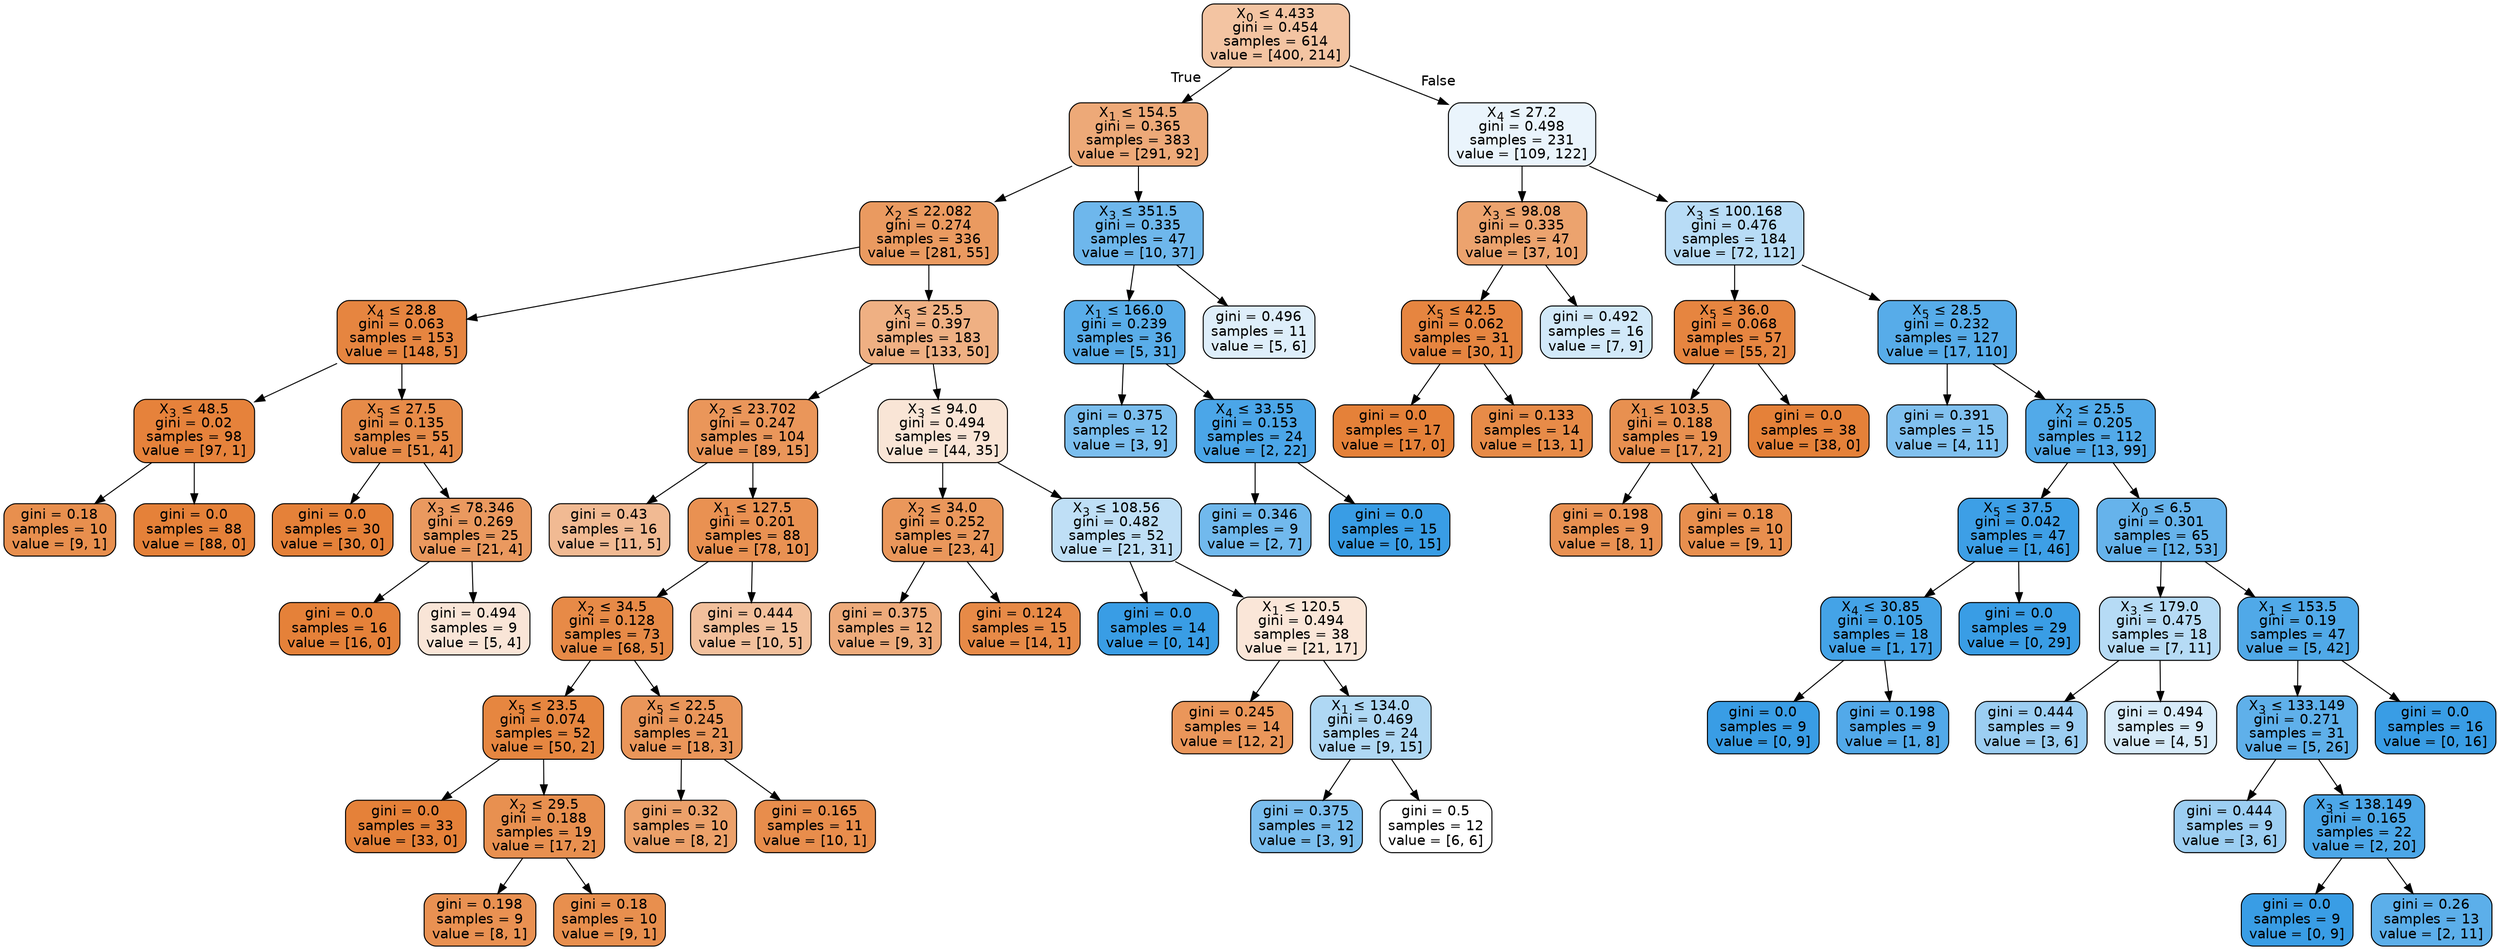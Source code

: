 digraph Tree {
node [shape=box, style="filled, rounded", color="black", fontname=helvetica] ;
edge [fontname=helvetica] ;
0 [label=<X<SUB>0</SUB> &le; 4.433<br/>gini = 0.454<br/>samples = 614<br/>value = [400, 214]>, fillcolor="#e5813977"] ;
1 [label=<X<SUB>1</SUB> &le; 154.5<br/>gini = 0.365<br/>samples = 383<br/>value = [291, 92]>, fillcolor="#e58139ae"] ;
0 -> 1 [labeldistance=2.5, labelangle=45, headlabel="True"] ;
2 [label=<X<SUB>2</SUB> &le; 22.082<br/>gini = 0.274<br/>samples = 336<br/>value = [281, 55]>, fillcolor="#e58139cd"] ;
1 -> 2 ;
3 [label=<X<SUB>4</SUB> &le; 28.8<br/>gini = 0.063<br/>samples = 153<br/>value = [148, 5]>, fillcolor="#e58139f6"] ;
2 -> 3 ;
4 [label=<X<SUB>3</SUB> &le; 48.5<br/>gini = 0.02<br/>samples = 98<br/>value = [97, 1]>, fillcolor="#e58139fc"] ;
3 -> 4 ;
5 [label=<gini = 0.18<br/>samples = 10<br/>value = [9, 1]>, fillcolor="#e58139e3"] ;
4 -> 5 ;
6 [label=<gini = 0.0<br/>samples = 88<br/>value = [88, 0]>, fillcolor="#e58139ff"] ;
4 -> 6 ;
7 [label=<X<SUB>5</SUB> &le; 27.5<br/>gini = 0.135<br/>samples = 55<br/>value = [51, 4]>, fillcolor="#e58139eb"] ;
3 -> 7 ;
8 [label=<gini = 0.0<br/>samples = 30<br/>value = [30, 0]>, fillcolor="#e58139ff"] ;
7 -> 8 ;
9 [label=<X<SUB>3</SUB> &le; 78.346<br/>gini = 0.269<br/>samples = 25<br/>value = [21, 4]>, fillcolor="#e58139ce"] ;
7 -> 9 ;
10 [label=<gini = 0.0<br/>samples = 16<br/>value = [16, 0]>, fillcolor="#e58139ff"] ;
9 -> 10 ;
11 [label=<gini = 0.494<br/>samples = 9<br/>value = [5, 4]>, fillcolor="#e5813933"] ;
9 -> 11 ;
12 [label=<X<SUB>5</SUB> &le; 25.5<br/>gini = 0.397<br/>samples = 183<br/>value = [133, 50]>, fillcolor="#e581399f"] ;
2 -> 12 ;
13 [label=<X<SUB>2</SUB> &le; 23.702<br/>gini = 0.247<br/>samples = 104<br/>value = [89, 15]>, fillcolor="#e58139d4"] ;
12 -> 13 ;
14 [label=<gini = 0.43<br/>samples = 16<br/>value = [11, 5]>, fillcolor="#e581398b"] ;
13 -> 14 ;
15 [label=<X<SUB>1</SUB> &le; 127.5<br/>gini = 0.201<br/>samples = 88<br/>value = [78, 10]>, fillcolor="#e58139de"] ;
13 -> 15 ;
16 [label=<X<SUB>2</SUB> &le; 34.5<br/>gini = 0.128<br/>samples = 73<br/>value = [68, 5]>, fillcolor="#e58139ec"] ;
15 -> 16 ;
17 [label=<X<SUB>5</SUB> &le; 23.5<br/>gini = 0.074<br/>samples = 52<br/>value = [50, 2]>, fillcolor="#e58139f5"] ;
16 -> 17 ;
18 [label=<gini = 0.0<br/>samples = 33<br/>value = [33, 0]>, fillcolor="#e58139ff"] ;
17 -> 18 ;
19 [label=<X<SUB>2</SUB> &le; 29.5<br/>gini = 0.188<br/>samples = 19<br/>value = [17, 2]>, fillcolor="#e58139e1"] ;
17 -> 19 ;
20 [label=<gini = 0.198<br/>samples = 9<br/>value = [8, 1]>, fillcolor="#e58139df"] ;
19 -> 20 ;
21 [label=<gini = 0.18<br/>samples = 10<br/>value = [9, 1]>, fillcolor="#e58139e3"] ;
19 -> 21 ;
22 [label=<X<SUB>5</SUB> &le; 22.5<br/>gini = 0.245<br/>samples = 21<br/>value = [18, 3]>, fillcolor="#e58139d4"] ;
16 -> 22 ;
23 [label=<gini = 0.32<br/>samples = 10<br/>value = [8, 2]>, fillcolor="#e58139bf"] ;
22 -> 23 ;
24 [label=<gini = 0.165<br/>samples = 11<br/>value = [10, 1]>, fillcolor="#e58139e6"] ;
22 -> 24 ;
25 [label=<gini = 0.444<br/>samples = 15<br/>value = [10, 5]>, fillcolor="#e581397f"] ;
15 -> 25 ;
26 [label=<X<SUB>3</SUB> &le; 94.0<br/>gini = 0.494<br/>samples = 79<br/>value = [44, 35]>, fillcolor="#e5813934"] ;
12 -> 26 ;
27 [label=<X<SUB>2</SUB> &le; 34.0<br/>gini = 0.252<br/>samples = 27<br/>value = [23, 4]>, fillcolor="#e58139d3"] ;
26 -> 27 ;
28 [label=<gini = 0.375<br/>samples = 12<br/>value = [9, 3]>, fillcolor="#e58139aa"] ;
27 -> 28 ;
29 [label=<gini = 0.124<br/>samples = 15<br/>value = [14, 1]>, fillcolor="#e58139ed"] ;
27 -> 29 ;
30 [label=<X<SUB>3</SUB> &le; 108.56<br/>gini = 0.482<br/>samples = 52<br/>value = [21, 31]>, fillcolor="#399de552"] ;
26 -> 30 ;
31 [label=<gini = 0.0<br/>samples = 14<br/>value = [0, 14]>, fillcolor="#399de5ff"] ;
30 -> 31 ;
32 [label=<X<SUB>1</SUB> &le; 120.5<br/>gini = 0.494<br/>samples = 38<br/>value = [21, 17]>, fillcolor="#e5813931"] ;
30 -> 32 ;
33 [label=<gini = 0.245<br/>samples = 14<br/>value = [12, 2]>, fillcolor="#e58139d4"] ;
32 -> 33 ;
34 [label=<X<SUB>1</SUB> &le; 134.0<br/>gini = 0.469<br/>samples = 24<br/>value = [9, 15]>, fillcolor="#399de566"] ;
32 -> 34 ;
35 [label=<gini = 0.375<br/>samples = 12<br/>value = [3, 9]>, fillcolor="#399de5aa"] ;
34 -> 35 ;
36 [label=<gini = 0.5<br/>samples = 12<br/>value = [6, 6]>, fillcolor="#e5813900"] ;
34 -> 36 ;
37 [label=<X<SUB>3</SUB> &le; 351.5<br/>gini = 0.335<br/>samples = 47<br/>value = [10, 37]>, fillcolor="#399de5ba"] ;
1 -> 37 ;
38 [label=<X<SUB>1</SUB> &le; 166.0<br/>gini = 0.239<br/>samples = 36<br/>value = [5, 31]>, fillcolor="#399de5d6"] ;
37 -> 38 ;
39 [label=<gini = 0.375<br/>samples = 12<br/>value = [3, 9]>, fillcolor="#399de5aa"] ;
38 -> 39 ;
40 [label=<X<SUB>4</SUB> &le; 33.55<br/>gini = 0.153<br/>samples = 24<br/>value = [2, 22]>, fillcolor="#399de5e8"] ;
38 -> 40 ;
41 [label=<gini = 0.346<br/>samples = 9<br/>value = [2, 7]>, fillcolor="#399de5b6"] ;
40 -> 41 ;
42 [label=<gini = 0.0<br/>samples = 15<br/>value = [0, 15]>, fillcolor="#399de5ff"] ;
40 -> 42 ;
43 [label=<gini = 0.496<br/>samples = 11<br/>value = [5, 6]>, fillcolor="#399de52a"] ;
37 -> 43 ;
44 [label=<X<SUB>4</SUB> &le; 27.2<br/>gini = 0.498<br/>samples = 231<br/>value = [109, 122]>, fillcolor="#399de51b"] ;
0 -> 44 [labeldistance=2.5, labelangle=-45, headlabel="False"] ;
45 [label=<X<SUB>3</SUB> &le; 98.08<br/>gini = 0.335<br/>samples = 47<br/>value = [37, 10]>, fillcolor="#e58139ba"] ;
44 -> 45 ;
46 [label=<X<SUB>5</SUB> &le; 42.5<br/>gini = 0.062<br/>samples = 31<br/>value = [30, 1]>, fillcolor="#e58139f6"] ;
45 -> 46 ;
47 [label=<gini = 0.0<br/>samples = 17<br/>value = [17, 0]>, fillcolor="#e58139ff"] ;
46 -> 47 ;
48 [label=<gini = 0.133<br/>samples = 14<br/>value = [13, 1]>, fillcolor="#e58139eb"] ;
46 -> 48 ;
49 [label=<gini = 0.492<br/>samples = 16<br/>value = [7, 9]>, fillcolor="#399de539"] ;
45 -> 49 ;
50 [label=<X<SUB>3</SUB> &le; 100.168<br/>gini = 0.476<br/>samples = 184<br/>value = [72, 112]>, fillcolor="#399de55b"] ;
44 -> 50 ;
51 [label=<X<SUB>5</SUB> &le; 36.0<br/>gini = 0.068<br/>samples = 57<br/>value = [55, 2]>, fillcolor="#e58139f6"] ;
50 -> 51 ;
52 [label=<X<SUB>1</SUB> &le; 103.5<br/>gini = 0.188<br/>samples = 19<br/>value = [17, 2]>, fillcolor="#e58139e1"] ;
51 -> 52 ;
53 [label=<gini = 0.198<br/>samples = 9<br/>value = [8, 1]>, fillcolor="#e58139df"] ;
52 -> 53 ;
54 [label=<gini = 0.18<br/>samples = 10<br/>value = [9, 1]>, fillcolor="#e58139e3"] ;
52 -> 54 ;
55 [label=<gini = 0.0<br/>samples = 38<br/>value = [38, 0]>, fillcolor="#e58139ff"] ;
51 -> 55 ;
56 [label=<X<SUB>5</SUB> &le; 28.5<br/>gini = 0.232<br/>samples = 127<br/>value = [17, 110]>, fillcolor="#399de5d8"] ;
50 -> 56 ;
57 [label=<gini = 0.391<br/>samples = 15<br/>value = [4, 11]>, fillcolor="#399de5a2"] ;
56 -> 57 ;
58 [label=<X<SUB>2</SUB> &le; 25.5<br/>gini = 0.205<br/>samples = 112<br/>value = [13, 99]>, fillcolor="#399de5de"] ;
56 -> 58 ;
59 [label=<X<SUB>5</SUB> &le; 37.5<br/>gini = 0.042<br/>samples = 47<br/>value = [1, 46]>, fillcolor="#399de5f9"] ;
58 -> 59 ;
60 [label=<X<SUB>4</SUB> &le; 30.85<br/>gini = 0.105<br/>samples = 18<br/>value = [1, 17]>, fillcolor="#399de5f0"] ;
59 -> 60 ;
61 [label=<gini = 0.0<br/>samples = 9<br/>value = [0, 9]>, fillcolor="#399de5ff"] ;
60 -> 61 ;
62 [label=<gini = 0.198<br/>samples = 9<br/>value = [1, 8]>, fillcolor="#399de5df"] ;
60 -> 62 ;
63 [label=<gini = 0.0<br/>samples = 29<br/>value = [0, 29]>, fillcolor="#399de5ff"] ;
59 -> 63 ;
64 [label=<X<SUB>0</SUB> &le; 6.5<br/>gini = 0.301<br/>samples = 65<br/>value = [12, 53]>, fillcolor="#399de5c5"] ;
58 -> 64 ;
65 [label=<X<SUB>3</SUB> &le; 179.0<br/>gini = 0.475<br/>samples = 18<br/>value = [7, 11]>, fillcolor="#399de55d"] ;
64 -> 65 ;
66 [label=<gini = 0.444<br/>samples = 9<br/>value = [3, 6]>, fillcolor="#399de57f"] ;
65 -> 66 ;
67 [label=<gini = 0.494<br/>samples = 9<br/>value = [4, 5]>, fillcolor="#399de533"] ;
65 -> 67 ;
68 [label=<X<SUB>1</SUB> &le; 153.5<br/>gini = 0.19<br/>samples = 47<br/>value = [5, 42]>, fillcolor="#399de5e1"] ;
64 -> 68 ;
69 [label=<X<SUB>3</SUB> &le; 133.149<br/>gini = 0.271<br/>samples = 31<br/>value = [5, 26]>, fillcolor="#399de5ce"] ;
68 -> 69 ;
70 [label=<gini = 0.444<br/>samples = 9<br/>value = [3, 6]>, fillcolor="#399de57f"] ;
69 -> 70 ;
71 [label=<X<SUB>3</SUB> &le; 138.149<br/>gini = 0.165<br/>samples = 22<br/>value = [2, 20]>, fillcolor="#399de5e6"] ;
69 -> 71 ;
72 [label=<gini = 0.0<br/>samples = 9<br/>value = [0, 9]>, fillcolor="#399de5ff"] ;
71 -> 72 ;
73 [label=<gini = 0.26<br/>samples = 13<br/>value = [2, 11]>, fillcolor="#399de5d1"] ;
71 -> 73 ;
74 [label=<gini = 0.0<br/>samples = 16<br/>value = [0, 16]>, fillcolor="#399de5ff"] ;
68 -> 74 ;
}